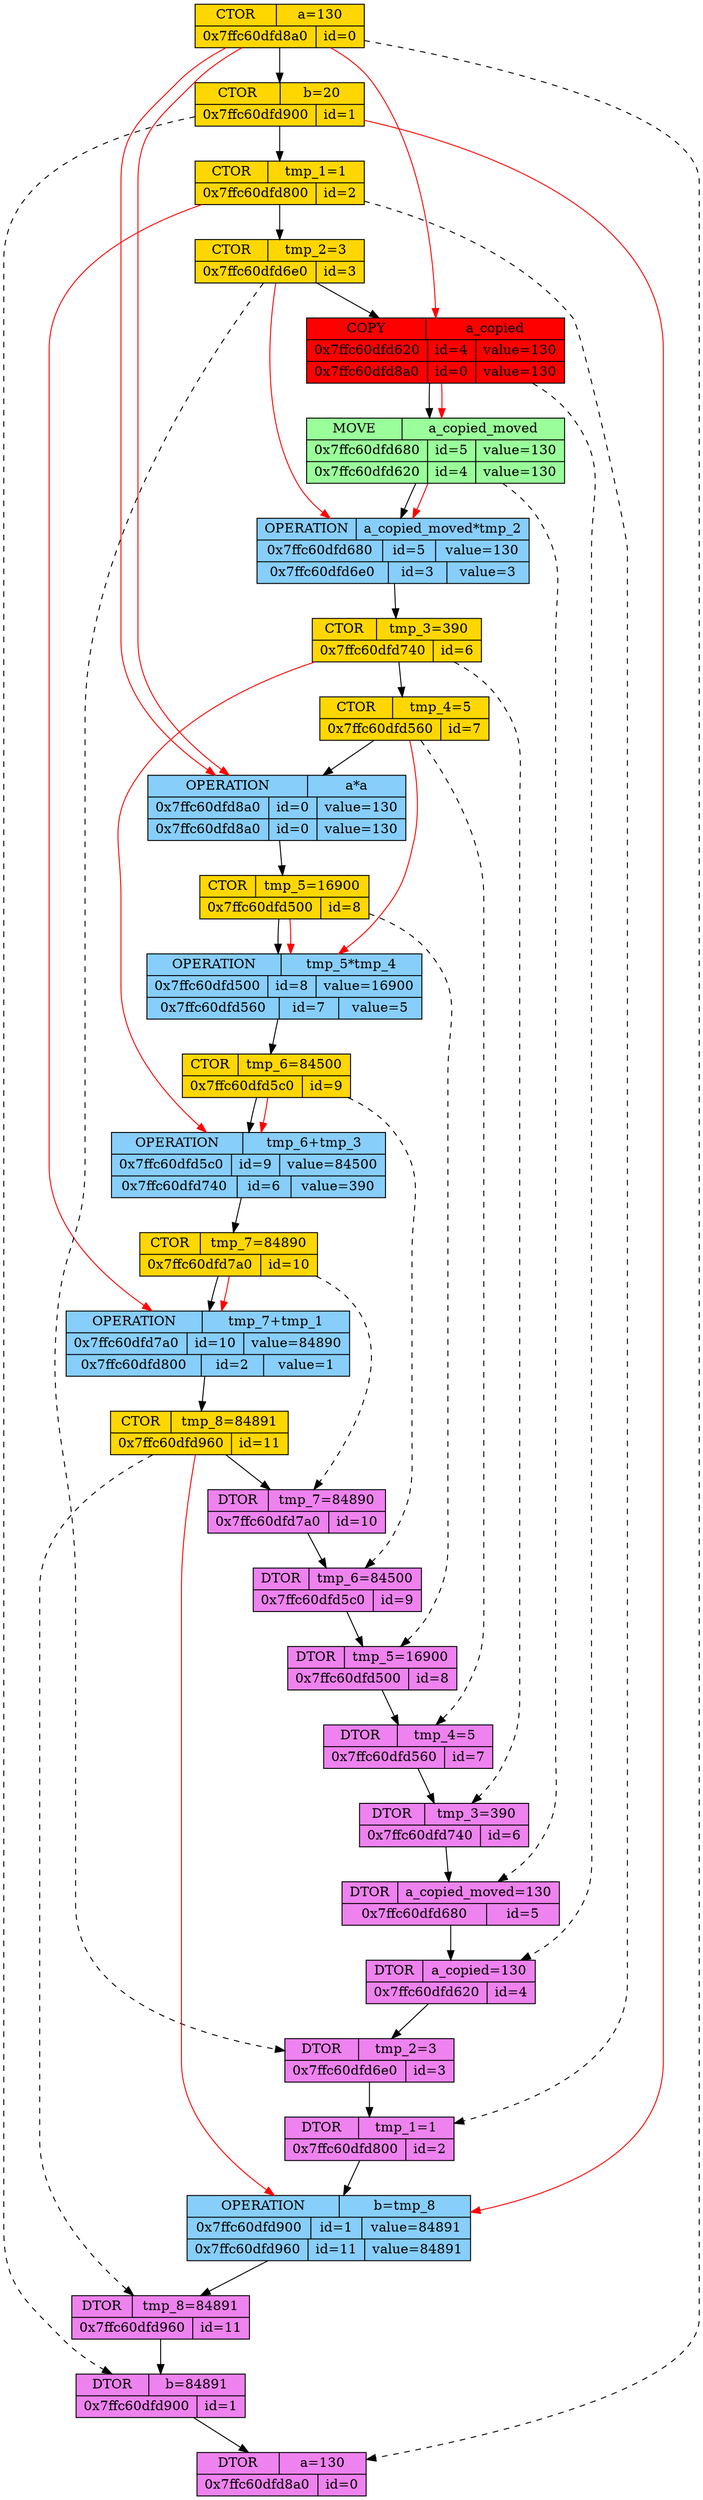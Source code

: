 digraph graphname {
	node0CTOR [shape="record", style="filled", fillcolor="gold", label="{{CTOR | a=130}|{0x7ffc60dfd8a0 | id=0}}"]
	node1CTOR [shape="record", style="filled", fillcolor="gold", label="{{CTOR | b=20}|{0x7ffc60dfd900 | id=1}}"]
	node0CTOR -> node1CTOR
	node2CTOR [shape="record", style="filled", fillcolor="gold", label="{{CTOR | tmp_1=1}|{0x7ffc60dfd800 | id=2}}"]
	node1CTOR -> node2CTOR
	node3CTOR [shape="record", style="filled", fillcolor="gold", label="{{CTOR | tmp_2=3}|{0x7ffc60dfd6e0 | id=3}}"]
	node2CTOR -> node3CTOR
	node4COPY  [shape="record", style="filled", fillcolor="red" label="{{COPY | a_copied}|{0x7ffc60dfd620 | id=4 | value=130}|{0x7ffc60dfd8a0 | id=0 | value=130}}"]
	node3CTOR -> node4COPY
	node0CTOR -> node4COPY[color="red"]
	node5MOVE  [shape="record", style="filled", fillcolor="palegreen1" label="{{MOVE | a_copied_moved}|{0x7ffc60dfd680 | id=5 | value=130}|{0x7ffc60dfd620 | id=4 | value=130}}"]
	node4COPY -> node5MOVE
	node4COPY -> node5MOVE[color="red"]
	node5OPERATION3 [shape="record", style="filled", fillcolor="lightskyblue", label="{{OPERATION | a_copied_moved*tmp_2}|{0x7ffc60dfd680 | id=5 | value=130}|{0x7ffc60dfd6e0 | id=3 | value=3}}"]
	node5MOVE -> node5OPERATION3
	node5MOVE -> node5OPERATION3[color="red"]
	node3CTOR -> node5OPERATION3[color="red"]
	node6CTOR [shape="record", style="filled", fillcolor="gold", label="{{CTOR | tmp_3=390}|{0x7ffc60dfd740 | id=6}}"]
	node5OPERATION3 -> node6CTOR
	node7CTOR [shape="record", style="filled", fillcolor="gold", label="{{CTOR | tmp_4=5}|{0x7ffc60dfd560 | id=7}}"]
	node6CTOR -> node7CTOR
	node0OPERATION0 [shape="record", style="filled", fillcolor="lightskyblue", label="{{OPERATION | a*a}|{0x7ffc60dfd8a0 | id=0 | value=130}|{0x7ffc60dfd8a0 | id=0 | value=130}}"]
	node7CTOR -> node0OPERATION0
	node0CTOR -> node0OPERATION0[color="red"]
	node0CTOR -> node0OPERATION0[color="red"]
	node8CTOR [shape="record", style="filled", fillcolor="gold", label="{{CTOR | tmp_5=16900}|{0x7ffc60dfd500 | id=8}}"]
	node0OPERATION0 -> node8CTOR
	node8OPERATION7 [shape="record", style="filled", fillcolor="lightskyblue", label="{{OPERATION | tmp_5*tmp_4}|{0x7ffc60dfd500 | id=8 | value=16900}|{0x7ffc60dfd560 | id=7 | value=5}}"]
	node8CTOR -> node8OPERATION7
	node8CTOR -> node8OPERATION7[color="red"]
	node7CTOR -> node8OPERATION7[color="red"]
	node9CTOR [shape="record", style="filled", fillcolor="gold", label="{{CTOR | tmp_6=84500}|{0x7ffc60dfd5c0 | id=9}}"]
	node8OPERATION7 -> node9CTOR
	node9OPERATION6 [shape="record", style="filled", fillcolor="lightskyblue", label="{{OPERATION | tmp_6+tmp_3}|{0x7ffc60dfd5c0 | id=9 | value=84500}|{0x7ffc60dfd740 | id=6 | value=390}}"]
	node9CTOR -> node9OPERATION6
	node9CTOR -> node9OPERATION6[color="red"]
	node6CTOR -> node9OPERATION6[color="red"]
	node10CTOR [shape="record", style="filled", fillcolor="gold", label="{{CTOR | tmp_7=84890}|{0x7ffc60dfd7a0 | id=10}}"]
	node9OPERATION6 -> node10CTOR
	node10OPERATION2 [shape="record", style="filled", fillcolor="lightskyblue", label="{{OPERATION | tmp_7+tmp_1}|{0x7ffc60dfd7a0 | id=10 | value=84890}|{0x7ffc60dfd800 | id=2 | value=1}}"]
	node10CTOR -> node10OPERATION2
	node10CTOR -> node10OPERATION2[color="red"]
	node2CTOR -> node10OPERATION2[color="red"]
	node11CTOR [shape="record", style="filled", fillcolor="gold", label="{{CTOR | tmp_8=84891}|{0x7ffc60dfd960 | id=11}}"]
	node10OPERATION2 -> node11CTOR
	node10DTOR [shape="record", style="filled", fillcolor="violet", label="{{DTOR | tmp_7=84890}|{0x7ffc60dfd7a0 | id=10}}"]
	node11CTOR -> node10DTOR
	node10CTOR -> node10DTOR[style="dashed"]
	node9DTOR [shape="record", style="filled", fillcolor="violet", label="{{DTOR | tmp_6=84500}|{0x7ffc60dfd5c0 | id=9}}"]
	node10DTOR -> node9DTOR
	node9CTOR -> node9DTOR[style="dashed"]
	node8DTOR [shape="record", style="filled", fillcolor="violet", label="{{DTOR | tmp_5=16900}|{0x7ffc60dfd500 | id=8}}"]
	node9DTOR -> node8DTOR
	node8CTOR -> node8DTOR[style="dashed"]
	node7DTOR [shape="record", style="filled", fillcolor="violet", label="{{DTOR | tmp_4=5}|{0x7ffc60dfd560 | id=7}}"]
	node8DTOR -> node7DTOR
	node7CTOR -> node7DTOR[style="dashed"]
	node6DTOR [shape="record", style="filled", fillcolor="violet", label="{{DTOR | tmp_3=390}|{0x7ffc60dfd740 | id=6}}"]
	node7DTOR -> node6DTOR
	node6CTOR -> node6DTOR[style="dashed"]
	node5DTOR [shape="record", style="filled", fillcolor="violet", label="{{DTOR | a_copied_moved=130}|{0x7ffc60dfd680 | id=5}}"]
	node6DTOR -> node5DTOR
	node5MOVE -> node5DTOR[style="dashed"]
	node4DTOR [shape="record", style="filled", fillcolor="violet", label="{{DTOR | a_copied=130}|{0x7ffc60dfd620 | id=4}}"]
	node5DTOR -> node4DTOR
	node4COPY -> node4DTOR[style="dashed"]
	node3DTOR [shape="record", style="filled", fillcolor="violet", label="{{DTOR | tmp_2=3}|{0x7ffc60dfd6e0 | id=3}}"]
	node4DTOR -> node3DTOR
	node3CTOR -> node3DTOR[style="dashed"]
	node2DTOR [shape="record", style="filled", fillcolor="violet", label="{{DTOR | tmp_1=1}|{0x7ffc60dfd800 | id=2}}"]
	node3DTOR -> node2DTOR
	node2CTOR -> node2DTOR[style="dashed"]
	node1OPERATION11 [shape="record", style="filled", fillcolor="lightskyblue", label="{{OPERATION | b=tmp_8}|{0x7ffc60dfd900 | id=1 | value=84891}|{0x7ffc60dfd960 | id=11 | value=84891}}"]
	node2DTOR -> node1OPERATION11
	node1CTOR -> node1OPERATION11[color="red"]
	node11CTOR -> node1OPERATION11[color="red"]
	node11DTOR [shape="record", style="filled", fillcolor="violet", label="{{DTOR | tmp_8=84891}|{0x7ffc60dfd960 | id=11}}"]
	node1OPERATION11 -> node11DTOR
	node11CTOR -> node11DTOR[style="dashed"]
	node1DTOR [shape="record", style="filled", fillcolor="violet", label="{{DTOR | b=84891}|{0x7ffc60dfd900 | id=1}}"]
	node11DTOR -> node1DTOR
	node1CTOR -> node1DTOR[style="dashed"]
	node0DTOR [shape="record", style="filled", fillcolor="violet", label="{{DTOR | a=130}|{0x7ffc60dfd8a0 | id=0}}"]
	node1DTOR -> node0DTOR
	node0CTOR -> node0DTOR[style="dashed"]
}
